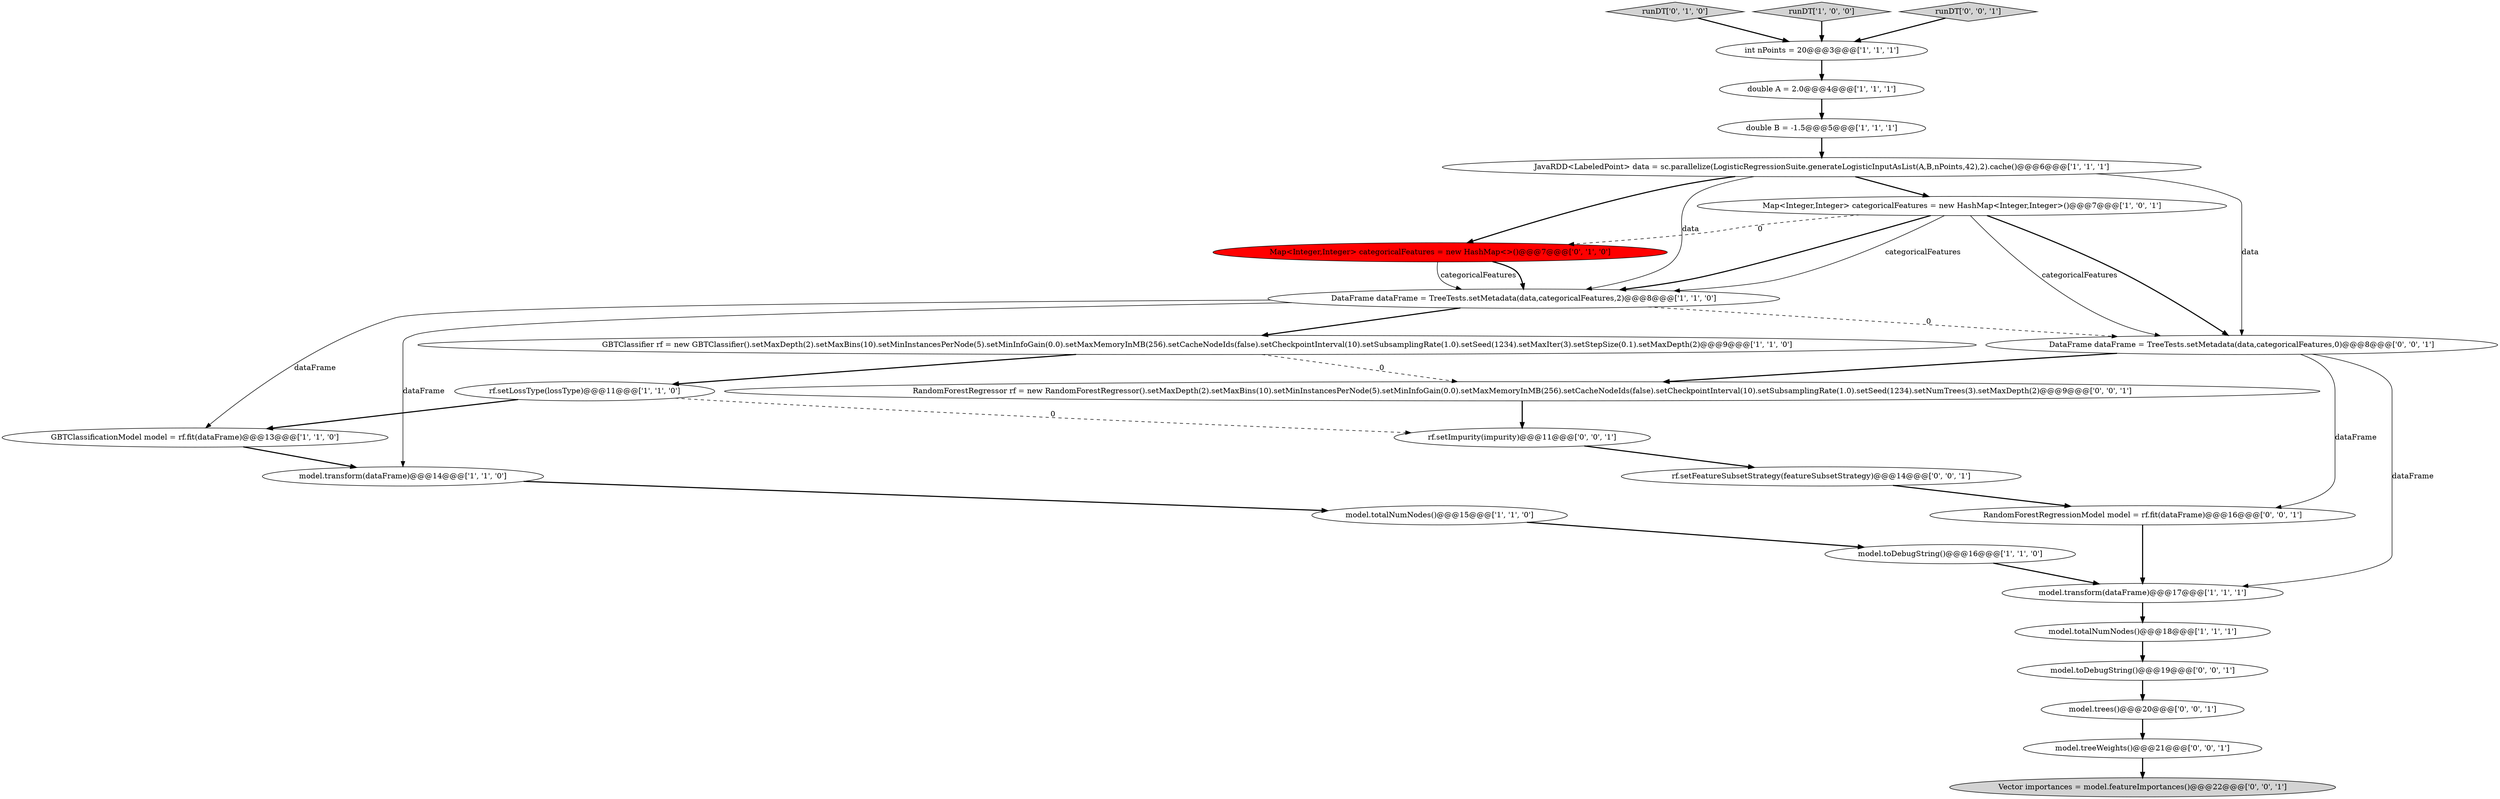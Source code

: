 digraph {
1 [style = filled, label = "double A = 2.0@@@4@@@['1', '1', '1']", fillcolor = white, shape = ellipse image = "AAA0AAABBB1BBB"];
21 [style = filled, label = "DataFrame dataFrame = TreeTests.setMetadata(data,categoricalFeatures,0)@@@8@@@['0', '0', '1']", fillcolor = white, shape = ellipse image = "AAA0AAABBB3BBB"];
3 [style = filled, label = "GBTClassificationModel model = rf.fit(dataFrame)@@@13@@@['1', '1', '0']", fillcolor = white, shape = ellipse image = "AAA0AAABBB1BBB"];
11 [style = filled, label = "rf.setLossType(lossType)@@@11@@@['1', '1', '0']", fillcolor = white, shape = ellipse image = "AAA0AAABBB1BBB"];
20 [style = filled, label = "RandomForestRegressor rf = new RandomForestRegressor().setMaxDepth(2).setMaxBins(10).setMinInstancesPerNode(5).setMinInfoGain(0.0).setMaxMemoryInMB(256).setCacheNodeIds(false).setCheckpointInterval(10).setSubsamplingRate(1.0).setSeed(1234).setNumTrees(3).setMaxDepth(2)@@@9@@@['0', '0', '1']", fillcolor = white, shape = ellipse image = "AAA0AAABBB3BBB"];
6 [style = filled, label = "GBTClassifier rf = new GBTClassifier().setMaxDepth(2).setMaxBins(10).setMinInstancesPerNode(5).setMinInfoGain(0.0).setMaxMemoryInMB(256).setCacheNodeIds(false).setCheckpointInterval(10).setSubsamplingRate(1.0).setSeed(1234).setMaxIter(3).setStepSize(0.1).setMaxDepth(2)@@@9@@@['1', '1', '0']", fillcolor = white, shape = ellipse image = "AAA0AAABBB1BBB"];
26 [style = filled, label = "rf.setImpurity(impurity)@@@11@@@['0', '0', '1']", fillcolor = white, shape = ellipse image = "AAA0AAABBB3BBB"];
10 [style = filled, label = "double B = -1.5@@@5@@@['1', '1', '1']", fillcolor = white, shape = ellipse image = "AAA0AAABBB1BBB"];
4 [style = filled, label = "JavaRDD<LabeledPoint> data = sc.parallelize(LogisticRegressionSuite.generateLogisticInputAsList(A,B,nPoints,42),2).cache()@@@6@@@['1', '1', '1']", fillcolor = white, shape = ellipse image = "AAA0AAABBB1BBB"];
24 [style = filled, label = "rf.setFeatureSubsetStrategy(featureSubsetStrategy)@@@14@@@['0', '0', '1']", fillcolor = white, shape = ellipse image = "AAA0AAABBB3BBB"];
9 [style = filled, label = "int nPoints = 20@@@3@@@['1', '1', '1']", fillcolor = white, shape = ellipse image = "AAA0AAABBB1BBB"];
17 [style = filled, label = "RandomForestRegressionModel model = rf.fit(dataFrame)@@@16@@@['0', '0', '1']", fillcolor = white, shape = ellipse image = "AAA0AAABBB3BBB"];
5 [style = filled, label = "DataFrame dataFrame = TreeTests.setMetadata(data,categoricalFeatures,2)@@@8@@@['1', '1', '0']", fillcolor = white, shape = ellipse image = "AAA0AAABBB1BBB"];
15 [style = filled, label = "runDT['0', '1', '0']", fillcolor = lightgray, shape = diamond image = "AAA0AAABBB2BBB"];
19 [style = filled, label = "model.treeWeights()@@@21@@@['0', '0', '1']", fillcolor = white, shape = ellipse image = "AAA0AAABBB3BBB"];
8 [style = filled, label = "model.transform(dataFrame)@@@17@@@['1', '1', '1']", fillcolor = white, shape = ellipse image = "AAA0AAABBB1BBB"];
13 [style = filled, label = "runDT['1', '0', '0']", fillcolor = lightgray, shape = diamond image = "AAA0AAABBB1BBB"];
23 [style = filled, label = "model.toDebugString()@@@19@@@['0', '0', '1']", fillcolor = white, shape = ellipse image = "AAA0AAABBB3BBB"];
14 [style = filled, label = "Map<Integer,Integer> categoricalFeatures = new HashMap<Integer,Integer>()@@@7@@@['1', '0', '1']", fillcolor = white, shape = ellipse image = "AAA0AAABBB1BBB"];
18 [style = filled, label = "runDT['0', '0', '1']", fillcolor = lightgray, shape = diamond image = "AAA0AAABBB3BBB"];
2 [style = filled, label = "model.totalNumNodes()@@@15@@@['1', '1', '0']", fillcolor = white, shape = ellipse image = "AAA0AAABBB1BBB"];
25 [style = filled, label = "Vector importances = model.featureImportances()@@@22@@@['0', '0', '1']", fillcolor = lightgray, shape = ellipse image = "AAA0AAABBB3BBB"];
0 [style = filled, label = "model.toDebugString()@@@16@@@['1', '1', '0']", fillcolor = white, shape = ellipse image = "AAA0AAABBB1BBB"];
16 [style = filled, label = "Map<Integer,Integer> categoricalFeatures = new HashMap<>()@@@7@@@['0', '1', '0']", fillcolor = red, shape = ellipse image = "AAA1AAABBB2BBB"];
22 [style = filled, label = "model.trees()@@@20@@@['0', '0', '1']", fillcolor = white, shape = ellipse image = "AAA0AAABBB3BBB"];
7 [style = filled, label = "model.transform(dataFrame)@@@14@@@['1', '1', '0']", fillcolor = white, shape = ellipse image = "AAA0AAABBB1BBB"];
12 [style = filled, label = "model.totalNumNodes()@@@18@@@['1', '1', '1']", fillcolor = white, shape = ellipse image = "AAA0AAABBB1BBB"];
17->8 [style = bold, label=""];
21->17 [style = solid, label="dataFrame"];
4->14 [style = bold, label=""];
16->5 [style = solid, label="categoricalFeatures"];
22->19 [style = bold, label=""];
6->20 [style = dashed, label="0"];
20->26 [style = bold, label=""];
11->26 [style = dashed, label="0"];
4->5 [style = solid, label="data"];
14->21 [style = solid, label="categoricalFeatures"];
4->21 [style = solid, label="data"];
5->3 [style = solid, label="dataFrame"];
26->24 [style = bold, label=""];
19->25 [style = bold, label=""];
21->8 [style = solid, label="dataFrame"];
2->0 [style = bold, label=""];
23->22 [style = bold, label=""];
21->20 [style = bold, label=""];
5->6 [style = bold, label=""];
3->7 [style = bold, label=""];
11->3 [style = bold, label=""];
15->9 [style = bold, label=""];
7->2 [style = bold, label=""];
6->11 [style = bold, label=""];
24->17 [style = bold, label=""];
0->8 [style = bold, label=""];
18->9 [style = bold, label=""];
14->5 [style = solid, label="categoricalFeatures"];
8->12 [style = bold, label=""];
16->5 [style = bold, label=""];
10->4 [style = bold, label=""];
5->21 [style = dashed, label="0"];
12->23 [style = bold, label=""];
13->9 [style = bold, label=""];
14->16 [style = dashed, label="0"];
9->1 [style = bold, label=""];
1->10 [style = bold, label=""];
14->21 [style = bold, label=""];
4->16 [style = bold, label=""];
5->7 [style = solid, label="dataFrame"];
14->5 [style = bold, label=""];
}

